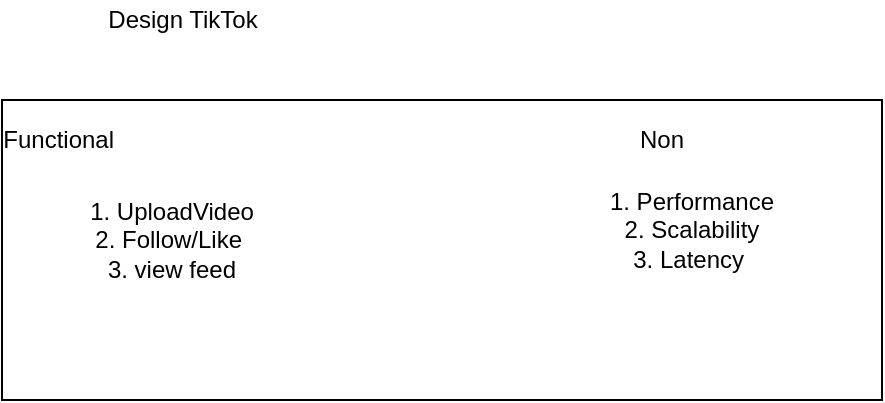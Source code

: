 <mxfile version="14.6.1" type="github" pages="3"><diagram id="Pr1DGbEDQV9GAs3zOJ-c" name="Page-1"><mxGraphModel dx="946" dy="534" grid="1" gridSize="10" guides="1" tooltips="1" connect="1" arrows="1" fold="1" page="1" pageScale="1" pageWidth="850" pageHeight="1100" math="0" shadow="0"><root><mxCell id="0"/><mxCell id="1" parent="0"/><mxCell id="vImCplP-7kBl7AFunYeB-1" value="Design TikTok" style="text;html=1;align=center;verticalAlign=middle;resizable=0;points=[];autosize=1;strokeColor=none;" parent="1" vertex="1"><mxGeometry x="55" y="100" width="90" height="20" as="geometry"/></mxCell><mxCell id="vImCplP-7kBl7AFunYeB-4" value="&lt;font color=&quot;rgba(0, 0, 0, 0)&quot; face=&quot;monospace&quot;&gt;&lt;span style=&quot;font-size: 0px&quot;&gt;Fun&lt;/span&gt;&lt;/font&gt;" style="rounded=0;whiteSpace=wrap;html=1;" parent="1" vertex="1"><mxGeometry x="10" y="150" width="440" height="150" as="geometry"/></mxCell><mxCell id="vImCplP-7kBl7AFunYeB-6" value="Functional&amp;nbsp;" style="text;html=1;strokeColor=none;fillColor=none;align=center;verticalAlign=middle;whiteSpace=wrap;rounded=0;" parent="1" vertex="1"><mxGeometry x="20" y="160" width="40" height="20" as="geometry"/></mxCell><mxCell id="vImCplP-7kBl7AFunYeB-7" value="Non" style="text;html=1;strokeColor=none;fillColor=none;align=center;verticalAlign=middle;whiteSpace=wrap;rounded=0;" parent="1" vertex="1"><mxGeometry x="320" y="160" width="40" height="20" as="geometry"/></mxCell><mxCell id="vImCplP-7kBl7AFunYeB-8" value="1. UploadVideo&lt;br&gt;2. Follow/Like&amp;nbsp;&lt;br&gt;3. view feed" style="text;html=1;strokeColor=none;fillColor=none;align=center;verticalAlign=middle;whiteSpace=wrap;rounded=0;" parent="1" vertex="1"><mxGeometry x="10" y="190" width="170" height="60" as="geometry"/></mxCell><mxCell id="vImCplP-7kBl7AFunYeB-9" value="1. Performance&lt;br&gt;2. Scalability&lt;br&gt;3. Latency&amp;nbsp;" style="text;html=1;strokeColor=none;fillColor=none;align=center;verticalAlign=middle;whiteSpace=wrap;rounded=0;" parent="1" vertex="1"><mxGeometry x="290" y="190" width="130" height="50" as="geometry"/></mxCell></root></mxGraphModel></diagram><diagram id="4SbgfTqva6M7FANgfWzC" name="Page-2"><mxGraphModel dx="1638" dy="1535" grid="1" gridSize="10" guides="1" tooltips="1" connect="1" arrows="1" fold="1" page="1" pageScale="1" pageWidth="850" pageHeight="1100" math="0" shadow="0"><root><mxCell id="LJNX7-Bqw34v5882ugtX-0"/><mxCell id="LJNX7-Bqw34v5882ugtX-1" parent="LJNX7-Bqw34v5882ugtX-0"/><mxCell id="FE94N5xdmRmauxxyccZS-106" value="3.Req" style="edgeStyle=orthogonalEdgeStyle;rounded=0;orthogonalLoop=1;jettySize=auto;html=1;startArrow=none;startFill=0;entryX=-0.014;entryY=0.133;entryDx=0;entryDy=0;entryPerimeter=0;" edge="1" parent="LJNX7-Bqw34v5882ugtX-1" source="LJNX7-Bqw34v5882ugtX-2" target="FE94N5xdmRmauxxyccZS-69"><mxGeometry relative="1" as="geometry"><mxPoint x="330" y="162" as="targetPoint"/><Array as="points"><mxPoint x="280" y="140"/><mxPoint x="280" y="140"/></Array></mxGeometry></mxCell><mxCell id="LJNX7-Bqw34v5882ugtX-2" value="/server/cards/tl-api&lt;span style=&quot;background-color: rgb(255 , 255 , 255)&quot;&gt;&lt;font style=&quot;font-size: 12px&quot;&gt;/check-eligibility&lt;br&gt;&lt;/font&gt;&lt;/span&gt;&lt;span style=&quot;background-color: rgb(255 , 255 , 255)&quot;&gt;Kubernetes&amp;nbsp;&amp;nbsp;&lt;/span&gt;&lt;span style=&quot;background-color: rgb(255 , 255 , 255)&quot;&gt;Pod2&lt;/span&gt;&lt;span style=&quot;background-color: rgb(255 , 255 , 255)&quot;&gt;&lt;font style=&quot;font-size: 12px&quot;&gt;&lt;br&gt;&lt;/font&gt;&lt;/span&gt;" style="rounded=0;whiteSpace=wrap;html=1;" parent="LJNX7-Bqw34v5882ugtX-1" vertex="1"><mxGeometry x="140" y="132" width="120" height="60" as="geometry"/></mxCell><mxCell id="LJNX7-Bqw34v5882ugtX-3" value="NoSQL e.g. Mongo" style="shape=cylinder3;whiteSpace=wrap;html=1;boundedLbl=1;backgroundOutline=1;size=15;" parent="LJNX7-Bqw34v5882ugtX-1" vertex="1"><mxGeometry x="700" y="-30" width="90" height="110" as="geometry"/></mxCell><mxCell id="RTBFzMRKNGgq0qqL9zX3-9" value="Actor/UI" style="shape=umlActor;verticalLabelPosition=bottom;verticalAlign=top;html=1;outlineConnect=0;" parent="LJNX7-Bqw34v5882ugtX-1" vertex="1"><mxGeometry x="-150" y="80" width="40" height="140" as="geometry"/></mxCell><mxCell id="FE94N5xdmRmauxxyccZS-88" style="edgeStyle=orthogonalEdgeStyle;rounded=0;orthogonalLoop=1;jettySize=auto;html=1;entryX=1;entryY=0.25;entryDx=0;entryDy=0;startArrow=none;startFill=0;" edge="1" parent="LJNX7-Bqw34v5882ugtX-1" source="FE94N5xdmRmauxxyccZS-0" target="FE94N5xdmRmauxxyccZS-67"><mxGeometry relative="1" as="geometry"><Array as="points"><mxPoint x="680" y="75"/></Array></mxGeometry></mxCell><mxCell id="FE94N5xdmRmauxxyccZS-89" value="5. Response" style="edgeLabel;html=1;align=center;verticalAlign=middle;resizable=0;points=[];" vertex="1" connectable="0" parent="FE94N5xdmRmauxxyccZS-88"><mxGeometry x="0.004" relative="1" as="geometry"><mxPoint as="offset"/></mxGeometry></mxCell><mxCell id="FE94N5xdmRmauxxyccZS-98" style="edgeStyle=orthogonalEdgeStyle;rounded=0;orthogonalLoop=1;jettySize=auto;html=1;entryX=1;entryY=0.5;entryDx=0;entryDy=0;startArrow=none;startFill=0;" edge="1" parent="LJNX7-Bqw34v5882ugtX-1" source="FE94N5xdmRmauxxyccZS-0" target="FE94N5xdmRmauxxyccZS-69"><mxGeometry relative="1" as="geometry"/></mxCell><mxCell id="FE94N5xdmRmauxxyccZS-100" value="5.Response" style="edgeLabel;html=1;align=center;verticalAlign=middle;resizable=0;points=[];" vertex="1" connectable="0" parent="FE94N5xdmRmauxxyccZS-98"><mxGeometry x="0.031" relative="1" as="geometry"><mxPoint as="offset"/></mxGeometry></mxCell><mxCell id="FE94N5xdmRmauxxyccZS-0" value="ThirdParty&lt;br&gt;/server/cards/thirdparty/check" style="rounded=0;whiteSpace=wrap;html=1;" vertex="1" parent="LJNX7-Bqw34v5882ugtX-1"><mxGeometry x="610" y="130" width="160" height="60" as="geometry"/></mxCell><mxCell id="FE94N5xdmRmauxxyccZS-57" style="edgeStyle=orthogonalEdgeStyle;rounded=0;orthogonalLoop=1;jettySize=auto;html=1;startArrow=none;startFill=0;" edge="1" parent="LJNX7-Bqw34v5882ugtX-1" source="FE94N5xdmRmauxxyccZS-2"><mxGeometry relative="1" as="geometry"><mxPoint x="-10" y="90" as="targetPoint"/></mxGeometry></mxCell><mxCell id="FE94N5xdmRmauxxyccZS-59" value="5. Response" style="edgeLabel;html=1;align=center;verticalAlign=middle;resizable=0;points=[];" vertex="1" connectable="0" parent="FE94N5xdmRmauxxyccZS-57"><mxGeometry x="0.04" relative="1" as="geometry"><mxPoint as="offset"/></mxGeometry></mxCell><mxCell id="FE94N5xdmRmauxxyccZS-101" value="3.Req" style="edgeStyle=orthogonalEdgeStyle;rounded=0;orthogonalLoop=1;jettySize=auto;html=1;startArrow=none;startFill=0;entryX=0;entryY=0.25;entryDx=0;entryDy=0;" edge="1" parent="LJNX7-Bqw34v5882ugtX-1" source="FE94N5xdmRmauxxyccZS-2" target="FE94N5xdmRmauxxyccZS-67"><mxGeometry relative="1" as="geometry"><mxPoint x="300" y="92" as="targetPoint"/><Array as="points"><mxPoint x="280" y="75"/><mxPoint x="280" y="75"/></Array></mxGeometry></mxCell><mxCell id="FE94N5xdmRmauxxyccZS-2" value="/server/cards/tl-api&lt;span style=&quot;background-color: rgb(255 , 255 , 255)&quot;&gt;&lt;font style=&quot;font-size: 12px&quot;&gt;/check-eligibility&lt;br&gt;Kubernetes Pod1&lt;br&gt;&lt;/font&gt;&lt;/span&gt;" style="rounded=0;whiteSpace=wrap;html=1;" vertex="1" parent="LJNX7-Bqw34v5882ugtX-1"><mxGeometry x="140" y="62" width="120" height="60" as="geometry"/></mxCell><mxCell id="FE94N5xdmRmauxxyccZS-73" style="edgeStyle=orthogonalEdgeStyle;rounded=0;orthogonalLoop=1;jettySize=auto;html=1;startArrow=none;startFill=0;exitX=1;exitY=0.25;exitDx=0;exitDy=0;entryX=-0.021;entryY=0.15;entryDx=0;entryDy=0;entryPerimeter=0;" edge="1" parent="LJNX7-Bqw34v5882ugtX-1" source="FE94N5xdmRmauxxyccZS-3" target="FE94N5xdmRmauxxyccZS-70"><mxGeometry relative="1" as="geometry"><mxPoint x="300" y="242" as="targetPoint"/><Array as="points"><mxPoint x="260" y="220"/><mxPoint x="300" y="220"/><mxPoint x="300" y="221"/></Array></mxGeometry></mxCell><mxCell id="FE94N5xdmRmauxxyccZS-82" value="2" style="edgeLabel;html=1;align=center;verticalAlign=middle;resizable=0;points=[];" vertex="1" connectable="0" parent="FE94N5xdmRmauxxyccZS-73"><mxGeometry x="-0.1" relative="1" as="geometry"><mxPoint as="offset"/></mxGeometry></mxCell><mxCell id="FE94N5xdmRmauxxyccZS-108" value="3.Req" style="edgeLabel;html=1;align=center;verticalAlign=middle;resizable=0;points=[];" vertex="1" connectable="0" parent="FE94N5xdmRmauxxyccZS-73"><mxGeometry x="-0.011" relative="1" as="geometry"><mxPoint as="offset"/></mxGeometry></mxCell><mxCell id="FE94N5xdmRmauxxyccZS-3" value="/server/cards/tl-api&lt;span style=&quot;background-color: rgb(255 , 255 , 255)&quot;&gt;&lt;font style=&quot;font-size: 12px&quot;&gt;/check-eligibility&lt;br&gt;&lt;/font&gt;&lt;/span&gt;&lt;span style=&quot;background-color: rgb(255 , 255 , 255)&quot;&gt;Kubernetes&amp;nbsp;&amp;nbsp;&lt;/span&gt;&lt;span style=&quot;background-color: rgb(255 , 255 , 255)&quot;&gt;Pod3&lt;/span&gt;&lt;span style=&quot;background-color: rgb(255 , 255 , 255)&quot;&gt;&lt;font style=&quot;font-size: 12px&quot;&gt;&lt;br&gt;&lt;/font&gt;&lt;/span&gt;" style="rounded=0;whiteSpace=wrap;html=1;" vertex="1" parent="LJNX7-Bqw34v5882ugtX-1"><mxGeometry x="140" y="212" width="120" height="60" as="geometry"/></mxCell><mxCell id="FE94N5xdmRmauxxyccZS-4" value="LOAD&lt;br&gt;B&lt;br&gt;A&lt;br&gt;L&lt;br&gt;A&lt;br&gt;N&lt;br&gt;C&lt;br&gt;E&lt;br&gt;R" style="rounded=0;whiteSpace=wrap;html=1;" vertex="1" parent="LJNX7-Bqw34v5882ugtX-1"><mxGeometry x="-60" y="60" width="40" height="210" as="geometry"/></mxCell><mxCell id="FE94N5xdmRmauxxyccZS-9" value="" style="endArrow=classic;html=1;exitX=1;exitY=0.838;exitDx=0;exitDy=0;exitPerimeter=0;entryX=0;entryY=0.5;entryDx=0;entryDy=0;startArrow=none;startFill=0;" edge="1" parent="LJNX7-Bqw34v5882ugtX-1"><mxGeometry width="50" height="50" relative="1" as="geometry"><mxPoint x="-20" y="70.0" as="sourcePoint"/><mxPoint x="140" y="70.5" as="targetPoint"/><Array as="points"><mxPoint x="110" y="70.5"/></Array></mxGeometry></mxCell><mxCell id="FE94N5xdmRmauxxyccZS-16" value="&lt;span style=&quot;color: rgba(0 , 0 , 0 , 0) ; font-family: monospace ; font-size: 0px ; background-color: rgb(248 , 249 , 250)&quot;&gt;%3CmxGraphModel%3E%3Croot%3E%3CmxCell%20id%3D%220%22%2F%3E%3CmxCell%20id%3D%221%22%20parent%3D%220%22%2F%3E%3CmxCell%20id%3D%222%22%20value%3D%22%22%20style%3D%22endArrow%3Dclassic%3Bhtml%3D1%3BexitX%3D1%3BexitY%3D0.838%3BexitDx%3D0%3BexitDy%3D0%3BexitPerimeter%3D0%3B%22%20edge%3D%221%22%20parent%3D%221%22%3E%3CmxGeometry%20width%3D%2250%22%20height%3D%2250%22%20relative%3D%221%22%20as%3D%22geometry%22%3E%3CmxPoint%20x%3D%22-20%22%20y%3D%22235.98%22%20as%3D%22sourcePoint%22%2F%3E%3CmxPoint%20x%3D%2250%22%20y%3D%22236%22%20as%3D%22targetPoint%22%2F%3E%3C%2FmxGeometry%3E%3C%2FmxCell%3E%3C%2Froot%3E%3C%2FmxGraphModel%3E&lt;/span&gt;" style="edgeLabel;html=1;align=center;verticalAlign=middle;resizable=0;points=[];" vertex="1" connectable="0" parent="FE94N5xdmRmauxxyccZS-9"><mxGeometry x="-0.25" y="2" relative="1" as="geometry"><mxPoint as="offset"/></mxGeometry></mxCell><mxCell id="FE94N5xdmRmauxxyccZS-17" value="2.Synchronous call" style="edgeLabel;html=1;align=center;verticalAlign=middle;resizable=0;points=[];" vertex="1" connectable="0" parent="FE94N5xdmRmauxxyccZS-9"><mxGeometry x="-0.325" y="1" relative="1" as="geometry"><mxPoint x="16" as="offset"/></mxGeometry></mxCell><mxCell id="FE94N5xdmRmauxxyccZS-14" value="Message Broker&lt;br&gt;e.g. RabbitMQ,&lt;br&gt;Kafka" style="shape=trapezoid;perimeter=trapezoidPerimeter;whiteSpace=wrap;html=1;fixedSize=1;" vertex="1" parent="LJNX7-Bqw34v5882ugtX-1"><mxGeometry x="140" y="-120" width="120" height="60" as="geometry"/></mxCell><mxCell id="FE94N5xdmRmauxxyccZS-38" style="edgeStyle=orthogonalEdgeStyle;rounded=0;orthogonalLoop=1;jettySize=auto;html=1;entryX=0.578;entryY=0;entryDx=0;entryDy=0;entryPerimeter=0;startArrow=none;startFill=0;" edge="1" parent="LJNX7-Bqw34v5882ugtX-1" source="FE94N5xdmRmauxxyccZS-36" target="LJNX7-Bqw34v5882ugtX-3"><mxGeometry relative="1" as="geometry"/></mxCell><mxCell id="FE94N5xdmRmauxxyccZS-41" value="&lt;span style=&quot;color: rgba(0 , 0 , 0 , 0) ; font-family: monospace ; font-size: 0px ; background-color: rgb(248 , 249 , 250)&quot;&gt;%3CmxGraphModel%3E%3Croot%3E%3CmxCell%20id%3D%220%22%2F%3E%3CmxCell%20id%3D%221%22%20parent%3D%220%22%2F%3E%3CmxCell%20id%3D%222%22%20value%3D%22Read%20Req%2FRes%20Data%22%20style%3D%22edgeLabel%3Bhtml%3D1%3Balign%3Dcenter%3BverticalAlign%3Dmiddle%3Bresizable%3D0%3Bpoints%3D%5B%5D%3B%22%20vertex%3D%221%22%20connectable%3D%220%22%20parent%3D%221%22%3E%3CmxGeometry%20x%3D%22340%22%20y%3D%22-90%22%20as%3D%22geometry%22%2F%3E%3C%2FmxCell%3E%3C%2Froot%3E%3C%2FmxGraphModel%3E&lt;/span&gt;&lt;span style=&quot;color: rgba(0 , 0 , 0 , 0) ; font-family: monospace ; font-size: 0px ; background-color: rgb(248 , 249 , 250)&quot;&gt;%3CmxGraphModel%3E%3Croot%3E%3CmxCell%20id%3D%220%22%2F%3E%3CmxCell%20id%3D%221%22%20parent%3D%220%22%2F%3E%3CmxCell%20id%3D%222%22%20value%3D%22Read%20Req%2FRes%20Data%22%20style%3D%22edgeLabel%3Bhtml%3D1%3Balign%3Dcenter%3BverticalAlign%3Dmiddle%3Bresizable%3D0%3Bpoints%3D%5B%5D%3B%22%20vertex%3D%221%22%20connectable%3D%220%22%20parent%3D%221%22%3E%3CmxGeometry%20x%3D%22340%22%20y%3D%22-90%22%20as%3D%22geometry%22%2F%3E%3C%2FmxCell%3E%3C%2Froot%3E%3C%2FmxGraphModel%3E&lt;/span&gt;" style="edgeLabel;html=1;align=center;verticalAlign=middle;resizable=0;points=[];" vertex="1" connectable="0" parent="FE94N5xdmRmauxxyccZS-38"><mxGeometry x="-0.382" y="-2" relative="1" as="geometry"><mxPoint as="offset"/></mxGeometry></mxCell><mxCell id="FE94N5xdmRmauxxyccZS-43" value="&lt;span style=&quot;color: rgba(0 , 0 , 0 , 0) ; font-family: monospace ; font-size: 0px ; background-color: rgb(248 , 249 , 250)&quot;&gt;%3CmxGraphModel%3E%3Croot%3E%3CmxCell%20id%3D%220%22%2F%3E%3CmxCell%20id%3D%221%22%20parent%3D%220%22%2F%3E%3CmxCell%20id%3D%222%22%20value%3D%22Read%20Req%2FRes%20Data%22%20style%3D%22edgeLabel%3Bhtml%3D1%3Balign%3Dcenter%3BverticalAlign%3Dmiddle%3Bresizable%3D0%3Bpoints%3D%5B%5D%3B%22%20vertex%3D%221%22%20connectable%3D%220%22%20parent%3D%221%22%3E%3CmxGeometry%20x%3D%22340%22%20y%3D%22-90%22%20as%3D%22geometry%22%2F%3E%3C%2FmxCell%3E%3C%2Froot%3E%3C%2FmxGraphModel%3E&lt;/span&gt;" style="edgeLabel;html=1;align=center;verticalAlign=middle;resizable=0;points=[];" vertex="1" connectable="0" parent="FE94N5xdmRmauxxyccZS-38"><mxGeometry x="-0.316" y="-1" relative="1" as="geometry"><mxPoint as="offset"/></mxGeometry></mxCell><mxCell id="FE94N5xdmRmauxxyccZS-44" value="Write Req/Res Data" style="edgeLabel;html=1;align=center;verticalAlign=middle;resizable=0;points=[];" vertex="1" connectable="0" parent="FE94N5xdmRmauxxyccZS-38"><mxGeometry x="-0.289" relative="1" as="geometry"><mxPoint as="offset"/></mxGeometry></mxCell><mxCell id="FE94N5xdmRmauxxyccZS-39" style="edgeStyle=orthogonalEdgeStyle;rounded=0;orthogonalLoop=1;jettySize=auto;html=1;entryX=1;entryY=0.5;entryDx=0;entryDy=0;startArrow=none;startFill=0;" edge="1" parent="LJNX7-Bqw34v5882ugtX-1" source="FE94N5xdmRmauxxyccZS-36" target="FE94N5xdmRmauxxyccZS-14"><mxGeometry relative="1" as="geometry"/></mxCell><mxCell id="FE94N5xdmRmauxxyccZS-40" value="Read Req/Res Data" style="edgeLabel;html=1;align=center;verticalAlign=middle;resizable=0;points=[];" vertex="1" connectable="0" parent="FE94N5xdmRmauxxyccZS-39"><mxGeometry x="0.303" y="-2" relative="1" as="geometry"><mxPoint x="29" y="2" as="offset"/></mxGeometry></mxCell><mxCell id="FE94N5xdmRmauxxyccZS-36" value="Listener" style="rounded=0;whiteSpace=wrap;html=1;" vertex="1" parent="LJNX7-Bqw34v5882ugtX-1"><mxGeometry x="425" y="-120" width="120" height="60" as="geometry"/></mxCell><mxCell id="FE94N5xdmRmauxxyccZS-46" style="edgeStyle=orthogonalEdgeStyle;rounded=0;orthogonalLoop=1;jettySize=auto;html=1;startArrow=none;startFill=0;entryX=0.5;entryY=1;entryDx=0;entryDy=0;" edge="1" parent="LJNX7-Bqw34v5882ugtX-1" source="FE94N5xdmRmauxxyccZS-45" target="FE94N5xdmRmauxxyccZS-14"><mxGeometry relative="1" as="geometry"><mxPoint x="200" y="-50" as="targetPoint"/></mxGeometry></mxCell><mxCell id="FE94N5xdmRmauxxyccZS-45" value="&lt;span style=&quot;font-size: 11px ; background-color: rgb(255 , 255 , 255)&quot;&gt;Async call to&amp;nbsp;&lt;/span&gt;&lt;span style=&quot;background-color: rgb(255 , 255 , 255)&quot;&gt;&lt;font style=&quot;font-size: 12px&quot;&gt;&lt;b&gt;QueueService&lt;/b&gt;&lt;/font&gt;&lt;/span&gt;&lt;span style=&quot;background-color: rgb(255 , 255 , 255) ; font-size: 11px&quot;&gt;&amp;nbsp;to push request and response data to queue&lt;/span&gt;&lt;br&gt;&lt;span style=&quot;background-color: rgb(255 , 255 , 255) ; font-size: 11px&quot;&gt;parralel to user response&lt;br&gt;&lt;/span&gt;" style="rounded=0;whiteSpace=wrap;html=1;" vertex="1" parent="LJNX7-Bqw34v5882ugtX-1"><mxGeometry x="50" y="-30" width="210" height="70" as="geometry"/></mxCell><mxCell id="FE94N5xdmRmauxxyccZS-47" value="We might reqiure a few pods to hanlde 1M req/hour as third party wait calls are quite low &lt;br&gt;(as suggested in exercide that they can take upto 10 secs, So we might require additional pods) - These could also be in auto scaling group&amp;nbsp;" style="text;html=1;align=center;verticalAlign=middle;resizable=0;points=[];autosize=1;strokeColor=none;" vertex="1" parent="LJNX7-Bqw34v5882ugtX-1"><mxGeometry x="-90" y="310" width="760" height="30" as="geometry"/></mxCell><mxCell id="FE94N5xdmRmauxxyccZS-51" value="" style="endArrow=classic;html=1;exitX=1;exitY=0.838;exitDx=0;exitDy=0;exitPerimeter=0;entryX=0;entryY=0.5;entryDx=0;entryDy=0;startArrow=none;startFill=0;" edge="1" parent="LJNX7-Bqw34v5882ugtX-1"><mxGeometry width="50" height="50" relative="1" as="geometry"><mxPoint x="-20" y="220" as="sourcePoint"/><mxPoint x="140" y="220.5" as="targetPoint"/></mxGeometry></mxCell><mxCell id="FE94N5xdmRmauxxyccZS-52" value="&lt;span style=&quot;color: rgba(0 , 0 , 0 , 0) ; font-family: monospace ; font-size: 0px ; background-color: rgb(248 , 249 , 250)&quot;&gt;%3CmxGraphModel%3E%3Croot%3E%3CmxCell%20id%3D%220%22%2F%3E%3CmxCell%20id%3D%221%22%20parent%3D%220%22%2F%3E%3CmxCell%20id%3D%222%22%20value%3D%22%22%20style%3D%22endArrow%3Dclassic%3Bhtml%3D1%3BexitX%3D1%3BexitY%3D0.838%3BexitDx%3D0%3BexitDy%3D0%3BexitPerimeter%3D0%3B%22%20edge%3D%221%22%20parent%3D%221%22%3E%3CmxGeometry%20width%3D%2250%22%20height%3D%2250%22%20relative%3D%221%22%20as%3D%22geometry%22%3E%3CmxPoint%20x%3D%22-20%22%20y%3D%22235.98%22%20as%3D%22sourcePoint%22%2F%3E%3CmxPoint%20x%3D%2250%22%20y%3D%22236%22%20as%3D%22targetPoint%22%2F%3E%3C%2FmxGeometry%3E%3C%2FmxCell%3E%3C%2Froot%3E%3C%2FmxGraphModel%3E&lt;/span&gt;" style="edgeLabel;html=1;align=center;verticalAlign=middle;resizable=0;points=[];" vertex="1" connectable="0" parent="FE94N5xdmRmauxxyccZS-51"><mxGeometry x="-0.25" y="2" relative="1" as="geometry"><mxPoint as="offset"/></mxGeometry></mxCell><mxCell id="FE94N5xdmRmauxxyccZS-53" value="2.Synchronous call" style="edgeLabel;html=1;align=center;verticalAlign=middle;resizable=0;points=[];" vertex="1" connectable="0" parent="FE94N5xdmRmauxxyccZS-51"><mxGeometry x="-0.325" y="1" relative="1" as="geometry"><mxPoint x="16" as="offset"/></mxGeometry></mxCell><mxCell id="FE94N5xdmRmauxxyccZS-54" value="" style="endArrow=classic;html=1;exitX=1;exitY=0.838;exitDx=0;exitDy=0;exitPerimeter=0;entryX=0;entryY=0.5;entryDx=0;entryDy=0;startArrow=none;startFill=0;" edge="1" parent="LJNX7-Bqw34v5882ugtX-1"><mxGeometry width="50" height="50" relative="1" as="geometry"><mxPoint x="-20" y="140" as="sourcePoint"/><mxPoint x="140" y="140.5" as="targetPoint"/></mxGeometry></mxCell><mxCell id="FE94N5xdmRmauxxyccZS-55" value="&lt;span style=&quot;color: rgba(0 , 0 , 0 , 0) ; font-family: monospace ; font-size: 0px ; background-color: rgb(248 , 249 , 250)&quot;&gt;%3CmxGraphModel%3E%3Croot%3E%3CmxCell%20id%3D%220%22%2F%3E%3CmxCell%20id%3D%221%22%20parent%3D%220%22%2F%3E%3CmxCell%20id%3D%222%22%20value%3D%22%22%20style%3D%22endArrow%3Dclassic%3Bhtml%3D1%3BexitX%3D1%3BexitY%3D0.838%3BexitDx%3D0%3BexitDy%3D0%3BexitPerimeter%3D0%3B%22%20edge%3D%221%22%20parent%3D%221%22%3E%3CmxGeometry%20width%3D%2250%22%20height%3D%2250%22%20relative%3D%221%22%20as%3D%22geometry%22%3E%3CmxPoint%20x%3D%22-20%22%20y%3D%22235.98%22%20as%3D%22sourcePoint%22%2F%3E%3CmxPoint%20x%3D%2250%22%20y%3D%22236%22%20as%3D%22targetPoint%22%2F%3E%3C%2FmxGeometry%3E%3C%2FmxCell%3E%3C%2Froot%3E%3C%2FmxGraphModel%3E&lt;/span&gt;" style="edgeLabel;html=1;align=center;verticalAlign=middle;resizable=0;points=[];" vertex="1" connectable="0" parent="FE94N5xdmRmauxxyccZS-54"><mxGeometry x="-0.25" y="2" relative="1" as="geometry"><mxPoint as="offset"/></mxGeometry></mxCell><mxCell id="FE94N5xdmRmauxxyccZS-56" value="2.Synchronous call" style="edgeLabel;html=1;align=center;verticalAlign=middle;resizable=0;points=[];" vertex="1" connectable="0" parent="FE94N5xdmRmauxxyccZS-54"><mxGeometry x="-0.325" y="1" relative="1" as="geometry"><mxPoint x="16" as="offset"/></mxGeometry></mxCell><mxCell id="FE94N5xdmRmauxxyccZS-60" style="edgeStyle=orthogonalEdgeStyle;rounded=0;orthogonalLoop=1;jettySize=auto;html=1;startArrow=none;startFill=0;entryX=1.05;entryY=0.848;entryDx=0;entryDy=0;entryPerimeter=0;" edge="1" parent="LJNX7-Bqw34v5882ugtX-1" target="FE94N5xdmRmauxxyccZS-4"><mxGeometry relative="1" as="geometry"><mxPoint x="-10" y="240" as="targetPoint"/><mxPoint x="140" y="242" as="sourcePoint"/><Array as="points"><mxPoint x="65" y="242"/><mxPoint x="65" y="240"/><mxPoint x="-18" y="240"/></Array></mxGeometry></mxCell><mxCell id="FE94N5xdmRmauxxyccZS-61" value="5. Response" style="edgeLabel;html=1;align=center;verticalAlign=middle;resizable=0;points=[];" vertex="1" connectable="0" parent="FE94N5xdmRmauxxyccZS-60"><mxGeometry x="0.04" relative="1" as="geometry"><mxPoint as="offset"/></mxGeometry></mxCell><mxCell id="FE94N5xdmRmauxxyccZS-64" style="edgeStyle=orthogonalEdgeStyle;rounded=0;orthogonalLoop=1;jettySize=auto;html=1;startArrow=none;startFill=0;entryX=1;entryY=0.476;entryDx=0;entryDy=0;entryPerimeter=0;" edge="1" parent="LJNX7-Bqw34v5882ugtX-1" target="FE94N5xdmRmauxxyccZS-4"><mxGeometry relative="1" as="geometry"><mxPoint x="-10" y="160" as="targetPoint"/><mxPoint x="140" y="162" as="sourcePoint"/><Array as="points"><mxPoint x="65" y="162"/><mxPoint x="65" y="160"/></Array></mxGeometry></mxCell><mxCell id="FE94N5xdmRmauxxyccZS-65" value="5. Response" style="edgeLabel;html=1;align=center;verticalAlign=middle;resizable=0;points=[];" vertex="1" connectable="0" parent="FE94N5xdmRmauxxyccZS-64"><mxGeometry x="0.04" relative="1" as="geometry"><mxPoint as="offset"/></mxGeometry></mxCell><mxCell id="FE94N5xdmRmauxxyccZS-90" style="edgeStyle=orthogonalEdgeStyle;rounded=0;orthogonalLoop=1;jettySize=auto;html=1;entryX=0.35;entryY=-0.017;entryDx=0;entryDy=0;entryPerimeter=0;startArrow=none;startFill=0;" edge="1" parent="LJNX7-Bqw34v5882ugtX-1" source="FE94N5xdmRmauxxyccZS-67" target="FE94N5xdmRmauxxyccZS-0"><mxGeometry relative="1" as="geometry"/></mxCell><mxCell id="FE94N5xdmRmauxxyccZS-91" value="4. Synchronous call" style="edgeLabel;html=1;align=center;verticalAlign=middle;resizable=0;points=[];" vertex="1" connectable="0" parent="FE94N5xdmRmauxxyccZS-90"><mxGeometry x="-0.075" relative="1" as="geometry"><mxPoint as="offset"/></mxGeometry></mxCell><mxCell id="FE94N5xdmRmauxxyccZS-102" style="edgeStyle=orthogonalEdgeStyle;rounded=0;orthogonalLoop=1;jettySize=auto;html=1;entryX=1;entryY=0.5;entryDx=0;entryDy=0;startArrow=none;startFill=0;" edge="1" parent="LJNX7-Bqw34v5882ugtX-1" source="FE94N5xdmRmauxxyccZS-67" target="FE94N5xdmRmauxxyccZS-2"><mxGeometry relative="1" as="geometry"><Array as="points"><mxPoint x="330" y="92"/><mxPoint x="330" y="92"/></Array></mxGeometry></mxCell><mxCell id="FE94N5xdmRmauxxyccZS-103" value="4" style="edgeLabel;html=1;align=center;verticalAlign=middle;resizable=0;points=[];" vertex="1" connectable="0" parent="FE94N5xdmRmauxxyccZS-102"><mxGeometry x="0.038" y="1" relative="1" as="geometry"><mxPoint x="1" as="offset"/></mxGeometry></mxCell><mxCell id="FE94N5xdmRmauxxyccZS-107" value="5.Res" style="edgeLabel;html=1;align=center;verticalAlign=middle;resizable=0;points=[];" vertex="1" connectable="0" parent="FE94N5xdmRmauxxyccZS-102"><mxGeometry x="-0.082" y="2" relative="1" as="geometry"><mxPoint as="offset"/></mxGeometry></mxCell><mxCell id="FE94N5xdmRmauxxyccZS-67" value="&lt;pre style=&quot;background-color: rgb(255 , 255 , 255) ; color: rgb(8 , 8 , 8)&quot;&gt;&lt;span style=&quot;color: rgb(0 , 0 , 0)&quot;&gt;&lt;font face=&quot;Helvetica&quot; style=&quot;font-size: 12px&quot;&gt;&lt;b&gt;CardEligibilityServiceImpl&lt;/b&gt;&lt;/font&gt;&lt;/span&gt;&lt;/pre&gt;" style="rounded=0;whiteSpace=wrap;html=1;" vertex="1" parent="LJNX7-Bqw34v5882ugtX-1"><mxGeometry x="342.5" y="60" width="157.5" height="60" as="geometry"/></mxCell><mxCell id="FE94N5xdmRmauxxyccZS-96" value="&lt;meta charset=&quot;utf-8&quot;&gt;&lt;span style=&quot;color: rgb(0, 0, 0); font-family: helvetica; font-size: 11px; font-style: normal; font-weight: 400; letter-spacing: normal; text-align: center; text-indent: 0px; text-transform: none; word-spacing: 0px; background-color: rgb(255, 255, 255); display: inline; float: none;&quot;&gt;4.Synchronous call&lt;/span&gt;" style="edgeStyle=orthogonalEdgeStyle;rounded=0;orthogonalLoop=1;jettySize=auto;html=1;startArrow=none;startFill=0;entryX=-0.025;entryY=0.15;entryDx=0;entryDy=0;entryPerimeter=0;" edge="1" parent="LJNX7-Bqw34v5882ugtX-1" source="FE94N5xdmRmauxxyccZS-69" target="FE94N5xdmRmauxxyccZS-0"><mxGeometry relative="1" as="geometry"><mxPoint x="580" y="140" as="targetPoint"/><Array as="points"><mxPoint x="580" y="140"/><mxPoint x="580" y="139"/></Array></mxGeometry></mxCell><mxCell id="FE94N5xdmRmauxxyccZS-112" style="edgeStyle=orthogonalEdgeStyle;rounded=0;orthogonalLoop=1;jettySize=auto;html=1;entryX=1;entryY=0.5;entryDx=0;entryDy=0;startArrow=none;startFill=0;" edge="1" parent="LJNX7-Bqw34v5882ugtX-1" source="FE94N5xdmRmauxxyccZS-69" target="LJNX7-Bqw34v5882ugtX-2"><mxGeometry relative="1" as="geometry"/></mxCell><mxCell id="FE94N5xdmRmauxxyccZS-113" value="5.Res" style="edgeLabel;html=1;align=center;verticalAlign=middle;resizable=0;points=[];" vertex="1" connectable="0" parent="FE94N5xdmRmauxxyccZS-112"><mxGeometry x="0.125" y="-4" relative="1" as="geometry"><mxPoint as="offset"/></mxGeometry></mxCell><mxCell id="qX-wACu9jltiGynahEAf-0" style="edgeStyle=orthogonalEdgeStyle;rounded=0;orthogonalLoop=1;jettySize=auto;html=1;entryX=1;entryY=0.25;entryDx=0;entryDy=0;startArrow=none;startFill=0;" edge="1" parent="LJNX7-Bqw34v5882ugtX-1" source="FE94N5xdmRmauxxyccZS-69" target="FE94N5xdmRmauxxyccZS-45"><mxGeometry relative="1" as="geometry"><Array as="points"><mxPoint x="510" y="130"/><mxPoint x="510" y="-12"/></Array></mxGeometry></mxCell><mxCell id="oo5hrhz_8snWgr5mUnt4-3" value="5" style="edgeLabel;html=1;align=center;verticalAlign=middle;resizable=0;points=[];" vertex="1" connectable="0" parent="qX-wACu9jltiGynahEAf-0"><mxGeometry x="0.365" relative="1" as="geometry"><mxPoint as="offset"/></mxGeometry></mxCell><mxCell id="FE94N5xdmRmauxxyccZS-69" value="&lt;pre style=&quot;background-color: rgb(255 , 255 , 255) ; color: rgb(8 , 8 , 8)&quot;&gt;&lt;span style=&quot;color: rgb(0 , 0 , 0)&quot;&gt;&lt;font face=&quot;Helvetica&quot; style=&quot;font-size: 12px&quot;&gt;&lt;b&gt;CardEligibilityServiceImpl&lt;/b&gt;&lt;/font&gt;&lt;/span&gt;&lt;/pre&gt;" style="rounded=0;whiteSpace=wrap;html=1;" vertex="1" parent="LJNX7-Bqw34v5882ugtX-1"><mxGeometry x="340" y="130" width="160" height="62" as="geometry"/></mxCell><mxCell id="FE94N5xdmRmauxxyccZS-114" style="edgeStyle=orthogonalEdgeStyle;rounded=0;orthogonalLoop=1;jettySize=auto;html=1;entryX=1;entryY=0.5;entryDx=0;entryDy=0;startArrow=none;startFill=0;" edge="1" parent="LJNX7-Bqw34v5882ugtX-1" source="FE94N5xdmRmauxxyccZS-70" target="FE94N5xdmRmauxxyccZS-3"><mxGeometry relative="1" as="geometry"/></mxCell><mxCell id="FE94N5xdmRmauxxyccZS-115" value="5.Res" style="edgeLabel;html=1;align=center;verticalAlign=middle;resizable=0;points=[];" vertex="1" connectable="0" parent="FE94N5xdmRmauxxyccZS-114"><mxGeometry x="0.1" y="-2" relative="1" as="geometry"><mxPoint as="offset"/></mxGeometry></mxCell><mxCell id="FE94N5xdmRmauxxyccZS-70" value="&lt;pre style=&quot;background-color: rgb(255 , 255 , 255) ; color: rgb(8 , 8 , 8)&quot;&gt;&lt;span style=&quot;color: rgb(0 , 0 , 0)&quot;&gt;&lt;font face=&quot;Helvetica&quot; style=&quot;font-size: 12px&quot;&gt;&lt;b&gt;CardEligibilityServiceImpl&lt;/b&gt;&lt;/font&gt;&lt;/span&gt;&lt;/pre&gt;" style="rounded=0;whiteSpace=wrap;html=1;" vertex="1" parent="LJNX7-Bqw34v5882ugtX-1"><mxGeometry x="340" y="212" width="160" height="60" as="geometry"/></mxCell><mxCell id="FE94N5xdmRmauxxyccZS-76" value="" style="endArrow=classic;html=1;exitX=0.5;exitY=0;exitDx=0;exitDy=0;entryX=1.017;entryY=0.4;entryDx=0;entryDy=0;entryPerimeter=0;" edge="1" parent="LJNX7-Bqw34v5882ugtX-1" source="FE94N5xdmRmauxxyccZS-67" target="FE94N5xdmRmauxxyccZS-45"><mxGeometry width="50" height="50" relative="1" as="geometry"><mxPoint x="320" y="130" as="sourcePoint"/><mxPoint x="380" y="-20" as="targetPoint"/></mxGeometry></mxCell><mxCell id="FE94N5xdmRmauxxyccZS-77" value="&lt;span style=&quot;color: rgba(0 , 0 , 0 , 0) ; font-family: monospace ; font-size: 0px ; background-color: rgb(248 , 249 , 250)&quot;&gt;%3CmxGraphModel%3E%3Croot%3E%3CmxCell%20id%3D%220%22%2F%3E%3CmxCell%20id%3D%221%22%20parent%3D%220%22%2F%3E%3CmxCell%20id%3D%222%22%20value%3D%224.Async%20call%22%20style%3D%22edgeLabel%3Bhtml%3D1%3Balign%3Dcenter%3BverticalAlign%3Dmiddle%3Bresizable%3D0%3Bpoints%3D%5B%5D%3B%22%20vertex%3D%221%22%20connectable%3D%220%22%20parent%3D%221%22%3E%3CmxGeometry%20x%3D%22199%22%20y%3D%2244%22%20as%3D%22geometry%22%2F%3E%3C%2FmxCell%3E%3C%2Froot%3E%3C%2FmxGraphModel%3EAA&lt;/span&gt;" style="edgeLabel;html=1;align=center;verticalAlign=middle;resizable=0;points=[];" vertex="1" connectable="0" parent="FE94N5xdmRmauxxyccZS-76"><mxGeometry x="-0.029" y="-1" relative="1" as="geometry"><mxPoint as="offset"/></mxGeometry></mxCell><mxCell id="FE94N5xdmRmauxxyccZS-78" value="5. Async call to save Req/Res in Queue, doing this process &lt;br&gt;in parrallel while sending the response back" style="edgeLabel;html=1;align=center;verticalAlign=middle;resizable=0;points=[];" vertex="1" connectable="0" parent="FE94N5xdmRmauxxyccZS-76"><mxGeometry x="-0.089" y="-2" relative="1" as="geometry"><mxPoint x="78" as="offset"/></mxGeometry></mxCell><mxCell id="FE94N5xdmRmauxxyccZS-92" style="edgeStyle=orthogonalEdgeStyle;rounded=0;orthogonalLoop=1;jettySize=auto;html=1;startArrow=none;startFill=0;exitX=0.5;exitY=1;exitDx=0;exitDy=0;" edge="1" parent="LJNX7-Bqw34v5882ugtX-1" source="FE94N5xdmRmauxxyccZS-0"><mxGeometry relative="1" as="geometry"><mxPoint x="670" y="310" as="sourcePoint"/><mxPoint x="490" y="253" as="targetPoint"/><Array as="points"><mxPoint x="700" y="190"/><mxPoint x="700" y="253"/></Array></mxGeometry></mxCell><mxCell id="FE94N5xdmRmauxxyccZS-93" value="5. Response" style="edgeLabel;html=1;align=center;verticalAlign=middle;resizable=0;points=[];" vertex="1" connectable="0" parent="FE94N5xdmRmauxxyccZS-92"><mxGeometry x="0.004" relative="1" as="geometry"><mxPoint as="offset"/></mxGeometry></mxCell><mxCell id="FE94N5xdmRmauxxyccZS-94" style="edgeStyle=orthogonalEdgeStyle;rounded=0;orthogonalLoop=1;jettySize=auto;html=1;entryX=0.375;entryY=1.033;entryDx=0;entryDy=0;entryPerimeter=0;startArrow=none;startFill=0;exitX=1;exitY=0.25;exitDx=0;exitDy=0;" edge="1" parent="LJNX7-Bqw34v5882ugtX-1" source="FE94N5xdmRmauxxyccZS-70" target="FE94N5xdmRmauxxyccZS-0"><mxGeometry relative="1" as="geometry"><mxPoint x="460" y="272" as="sourcePoint"/><mxPoint x="646" y="312.98" as="targetPoint"/></mxGeometry></mxCell><mxCell id="FE94N5xdmRmauxxyccZS-95" value="4.Synchronous call" style="edgeLabel;html=1;align=center;verticalAlign=middle;resizable=0;points=[];" vertex="1" connectable="0" parent="FE94N5xdmRmauxxyccZS-94"><mxGeometry x="-0.075" relative="1" as="geometry"><mxPoint as="offset"/></mxGeometry></mxCell><mxCell id="FE94N5xdmRmauxxyccZS-121" value="" style="endArrow=classic;html=1;" edge="1" parent="LJNX7-Bqw34v5882ugtX-1"><mxGeometry width="50" height="50" relative="1" as="geometry"><mxPoint x="-63" y="180" as="sourcePoint"/><mxPoint x="-130" y="150" as="targetPoint"/><Array as="points"/></mxGeometry></mxCell><mxCell id="FE94N5xdmRmauxxyccZS-124" value="5.Response&amp;nbsp;" style="edgeLabel;html=1;align=center;verticalAlign=middle;resizable=0;points=[];" vertex="1" connectable="0" parent="FE94N5xdmRmauxxyccZS-121"><mxGeometry x="-0.012" relative="1" as="geometry"><mxPoint as="offset"/></mxGeometry></mxCell><mxCell id="FE94N5xdmRmauxxyccZS-122" value="" style="endArrow=classic;html=1;entryX=-0.125;entryY=0.305;entryDx=0;entryDy=0;entryPerimeter=0;exitX=0.5;exitY=0.5;exitDx=0;exitDy=0;exitPerimeter=0;" edge="1" parent="LJNX7-Bqw34v5882ugtX-1" source="RTBFzMRKNGgq0qqL9zX3-9" target="FE94N5xdmRmauxxyccZS-4"><mxGeometry width="50" height="50" relative="1" as="geometry"><mxPoint x="-53" y="190" as="sourcePoint"/><mxPoint x="-120" y="160" as="targetPoint"/><Array as="points"/></mxGeometry></mxCell><mxCell id="FE94N5xdmRmauxxyccZS-123" value="1.Req" style="edgeLabel;html=1;align=center;verticalAlign=middle;resizable=0;points=[];" vertex="1" connectable="0" parent="FE94N5xdmRmauxxyccZS-122"><mxGeometry x="-0.05" relative="1" as="geometry"><mxPoint as="offset"/></mxGeometry></mxCell><mxCell id="oo5hrhz_8snWgr5mUnt4-1" style="edgeStyle=orthogonalEdgeStyle;rounded=0;orthogonalLoop=1;jettySize=auto;html=1;entryX=1;entryY=0.25;entryDx=0;entryDy=0;startArrow=none;startFill=0;exitX=1;exitY=0.75;exitDx=0;exitDy=0;" edge="1" parent="LJNX7-Bqw34v5882ugtX-1" source="FE94N5xdmRmauxxyccZS-70"><mxGeometry relative="1" as="geometry"><mxPoint x="540" y="260" as="sourcePoint"/><mxPoint x="270" y="-2.5" as="targetPoint"/><Array as="points"><mxPoint x="500" y="270"/><mxPoint x="520" y="270"/><mxPoint x="520" y="-2"/></Array></mxGeometry></mxCell><mxCell id="oo5hrhz_8snWgr5mUnt4-2" value="5" style="edgeLabel;html=1;align=center;verticalAlign=middle;resizable=0;points=[];" vertex="1" connectable="0" parent="oo5hrhz_8snWgr5mUnt4-1"><mxGeometry x="0.567" y="1" relative="1" as="geometry"><mxPoint as="offset"/></mxGeometry></mxCell></root></mxGraphModel></diagram><diagram id="RLVc-ROEDF2Ux6kPCcsQ" name="Page-3"><mxGraphModel dx="946" dy="534" grid="1" gridSize="10" guides="1" tooltips="1" connect="1" arrows="1" fold="1" page="1" pageScale="1" pageWidth="850" pageHeight="1100" math="0" shadow="0"><root><mxCell id="lwNUrnWKtw1T2wVmBAS1-0"/><mxCell id="lwNUrnWKtw1T2wVmBAS1-1" parent="lwNUrnWKtw1T2wVmBAS1-0"/><mxCell id="DJm07an3H6xAXbotJXHr-6" style="edgeStyle=orthogonalEdgeStyle;rounded=0;orthogonalLoop=1;jettySize=auto;html=1;entryX=0;entryY=0.5;entryDx=0;entryDy=0;startArrow=none;startFill=0;" edge="1" parent="lwNUrnWKtw1T2wVmBAS1-1" source="DJm07an3H6xAXbotJXHr-0" target="DJm07an3H6xAXbotJXHr-1"><mxGeometry relative="1" as="geometry"/></mxCell><mxCell id="q0K11aMELc-l80-_bIOA-10" style="edgeStyle=orthogonalEdgeStyle;rounded=0;orthogonalLoop=1;jettySize=auto;html=1;startArrow=none;startFill=0;" edge="1" parent="lwNUrnWKtw1T2wVmBAS1-1" source="DJm07an3H6xAXbotJXHr-0"><mxGeometry relative="1" as="geometry"><mxPoint x="80" y="160" as="targetPoint"/></mxGeometry></mxCell><mxCell id="DJm07an3H6xAXbotJXHr-0" value="1" style="rounded=0;whiteSpace=wrap;html=1;" vertex="1" parent="lwNUrnWKtw1T2wVmBAS1-1"><mxGeometry x="20" y="30" width="120" height="60" as="geometry"/></mxCell><mxCell id="DJm07an3H6xAXbotJXHr-7" style="edgeStyle=orthogonalEdgeStyle;rounded=0;orthogonalLoop=1;jettySize=auto;html=1;startArrow=none;startFill=0;entryX=0;entryY=0.5;entryDx=0;entryDy=0;" edge="1" parent="lwNUrnWKtw1T2wVmBAS1-1" source="DJm07an3H6xAXbotJXHr-1" target="DJm07an3H6xAXbotJXHr-3"><mxGeometry relative="1" as="geometry"><mxPoint x="360" y="60" as="targetPoint"/></mxGeometry></mxCell><mxCell id="DJm07an3H6xAXbotJXHr-1" value="2" style="rounded=0;whiteSpace=wrap;html=1;" vertex="1" parent="lwNUrnWKtw1T2wVmBAS1-1"><mxGeometry x="180" y="30" width="120" height="60" as="geometry"/></mxCell><mxCell id="q0K11aMELc-l80-_bIOA-9" style="edgeStyle=orthogonalEdgeStyle;rounded=0;orthogonalLoop=1;jettySize=auto;html=1;entryX=1;entryY=0.5;entryDx=0;entryDy=0;startArrow=none;startFill=0;" edge="1" parent="lwNUrnWKtw1T2wVmBAS1-1" source="DJm07an3H6xAXbotJXHr-2" target="q0K11aMELc-l80-_bIOA-4"><mxGeometry relative="1" as="geometry"><Array as="points"><mxPoint x="810" y="60"/><mxPoint x="810" y="390"/></Array></mxGeometry></mxCell><mxCell id="DJm07an3H6xAXbotJXHr-2" value="5" style="rounded=0;whiteSpace=wrap;html=1;" vertex="1" parent="lwNUrnWKtw1T2wVmBAS1-1"><mxGeometry x="670" y="30" width="120" height="60" as="geometry"/></mxCell><mxCell id="DJm07an3H6xAXbotJXHr-8" style="edgeStyle=orthogonalEdgeStyle;rounded=0;orthogonalLoop=1;jettySize=auto;html=1;entryX=0;entryY=0.5;entryDx=0;entryDy=0;startArrow=none;startFill=0;" edge="1" parent="lwNUrnWKtw1T2wVmBAS1-1" source="DJm07an3H6xAXbotJXHr-3" target="DJm07an3H6xAXbotJXHr-4"><mxGeometry relative="1" as="geometry"/></mxCell><mxCell id="DJm07an3H6xAXbotJXHr-3" value="3" style="rounded=0;whiteSpace=wrap;html=1;" vertex="1" parent="lwNUrnWKtw1T2wVmBAS1-1"><mxGeometry x="340" y="30" width="120" height="60" as="geometry"/></mxCell><mxCell id="DJm07an3H6xAXbotJXHr-9" style="edgeStyle=orthogonalEdgeStyle;rounded=0;orthogonalLoop=1;jettySize=auto;html=1;entryX=0;entryY=0.5;entryDx=0;entryDy=0;startArrow=none;startFill=0;" edge="1" parent="lwNUrnWKtw1T2wVmBAS1-1" source="DJm07an3H6xAXbotJXHr-4" target="DJm07an3H6xAXbotJXHr-2"><mxGeometry relative="1" as="geometry"/></mxCell><mxCell id="DJm07an3H6xAXbotJXHr-4" value="4" style="rounded=0;whiteSpace=wrap;html=1;" vertex="1" parent="lwNUrnWKtw1T2wVmBAS1-1"><mxGeometry x="500" y="30" width="120" height="60" as="geometry"/></mxCell><mxCell id="q0K11aMELc-l80-_bIOA-0" style="edgeStyle=orthogonalEdgeStyle;rounded=0;orthogonalLoop=1;jettySize=auto;html=1;entryX=0;entryY=0.5;entryDx=0;entryDy=0;startArrow=none;startFill=0;" edge="1" parent="lwNUrnWKtw1T2wVmBAS1-1" target="q0K11aMELc-l80-_bIOA-3"><mxGeometry relative="1" as="geometry"><mxPoint x="140" y="390" as="sourcePoint"/></mxGeometry></mxCell><mxCell id="q0K11aMELc-l80-_bIOA-1" value="10" style="rounded=0;whiteSpace=wrap;html=1;" vertex="1" parent="lwNUrnWKtw1T2wVmBAS1-1"><mxGeometry x="20" y="360" width="120" height="60" as="geometry"/></mxCell><mxCell id="q0K11aMELc-l80-_bIOA-2" style="edgeStyle=orthogonalEdgeStyle;rounded=0;orthogonalLoop=1;jettySize=auto;html=1;startArrow=none;startFill=0;entryX=0;entryY=0.5;entryDx=0;entryDy=0;" edge="1" parent="lwNUrnWKtw1T2wVmBAS1-1" source="q0K11aMELc-l80-_bIOA-3" target="q0K11aMELc-l80-_bIOA-6"><mxGeometry relative="1" as="geometry"><mxPoint x="360" y="390" as="targetPoint"/></mxGeometry></mxCell><mxCell id="q0K11aMELc-l80-_bIOA-3" value="9" style="rounded=0;whiteSpace=wrap;html=1;" vertex="1" parent="lwNUrnWKtw1T2wVmBAS1-1"><mxGeometry x="180" y="360" width="120" height="60" as="geometry"/></mxCell><mxCell id="q0K11aMELc-l80-_bIOA-4" value="6" style="rounded=0;whiteSpace=wrap;html=1;" vertex="1" parent="lwNUrnWKtw1T2wVmBAS1-1"><mxGeometry x="670" y="360" width="120" height="60" as="geometry"/></mxCell><mxCell id="q0K11aMELc-l80-_bIOA-5" style="edgeStyle=orthogonalEdgeStyle;rounded=0;orthogonalLoop=1;jettySize=auto;html=1;entryX=0;entryY=0.5;entryDx=0;entryDy=0;startArrow=none;startFill=0;" edge="1" parent="lwNUrnWKtw1T2wVmBAS1-1" source="q0K11aMELc-l80-_bIOA-6" target="q0K11aMELc-l80-_bIOA-8"><mxGeometry relative="1" as="geometry"/></mxCell><mxCell id="q0K11aMELc-l80-_bIOA-6" value="8" style="rounded=0;whiteSpace=wrap;html=1;" vertex="1" parent="lwNUrnWKtw1T2wVmBAS1-1"><mxGeometry x="340" y="360" width="120" height="60" as="geometry"/></mxCell><mxCell id="q0K11aMELc-l80-_bIOA-7" style="edgeStyle=orthogonalEdgeStyle;rounded=0;orthogonalLoop=1;jettySize=auto;html=1;entryX=0;entryY=0.5;entryDx=0;entryDy=0;startArrow=none;startFill=0;" edge="1" parent="lwNUrnWKtw1T2wVmBAS1-1" source="q0K11aMELc-l80-_bIOA-8" target="q0K11aMELc-l80-_bIOA-4"><mxGeometry relative="1" as="geometry"/></mxCell><mxCell id="q0K11aMELc-l80-_bIOA-8" value="7" style="rounded=0;whiteSpace=wrap;html=1;" vertex="1" parent="lwNUrnWKtw1T2wVmBAS1-1"><mxGeometry x="500" y="360" width="120" height="60" as="geometry"/></mxCell><mxCell id="q0K11aMELc-l80-_bIOA-11" value="200/ sec 1" style="text;html=1;align=center;verticalAlign=middle;resizable=0;points=[];autosize=1;strokeColor=none;" vertex="1" parent="lwNUrnWKtw1T2wVmBAS1-1"><mxGeometry x="45" y="160" width="70" height="20" as="geometry"/></mxCell><mxCell id="q0K11aMELc-l80-_bIOA-12" style="edgeStyle=orthogonalEdgeStyle;rounded=0;orthogonalLoop=1;jettySize=auto;html=1;startArrow=none;startFill=0;" edge="1" parent="lwNUrnWKtw1T2wVmBAS1-1"><mxGeometry relative="1" as="geometry"><mxPoint x="240" y="160" as="targetPoint"/><mxPoint x="240" y="90" as="sourcePoint"/><Array as="points"><mxPoint x="240" y="120"/><mxPoint x="240" y="120"/></Array></mxGeometry></mxCell><mxCell id="q0K11aMELc-l80-_bIOA-13" value="200/ sec 1" style="text;html=1;align=center;verticalAlign=middle;resizable=0;points=[];autosize=1;strokeColor=none;" vertex="1" parent="lwNUrnWKtw1T2wVmBAS1-1"><mxGeometry x="205" y="160" width="70" height="20" as="geometry"/></mxCell></root></mxGraphModel></diagram></mxfile>